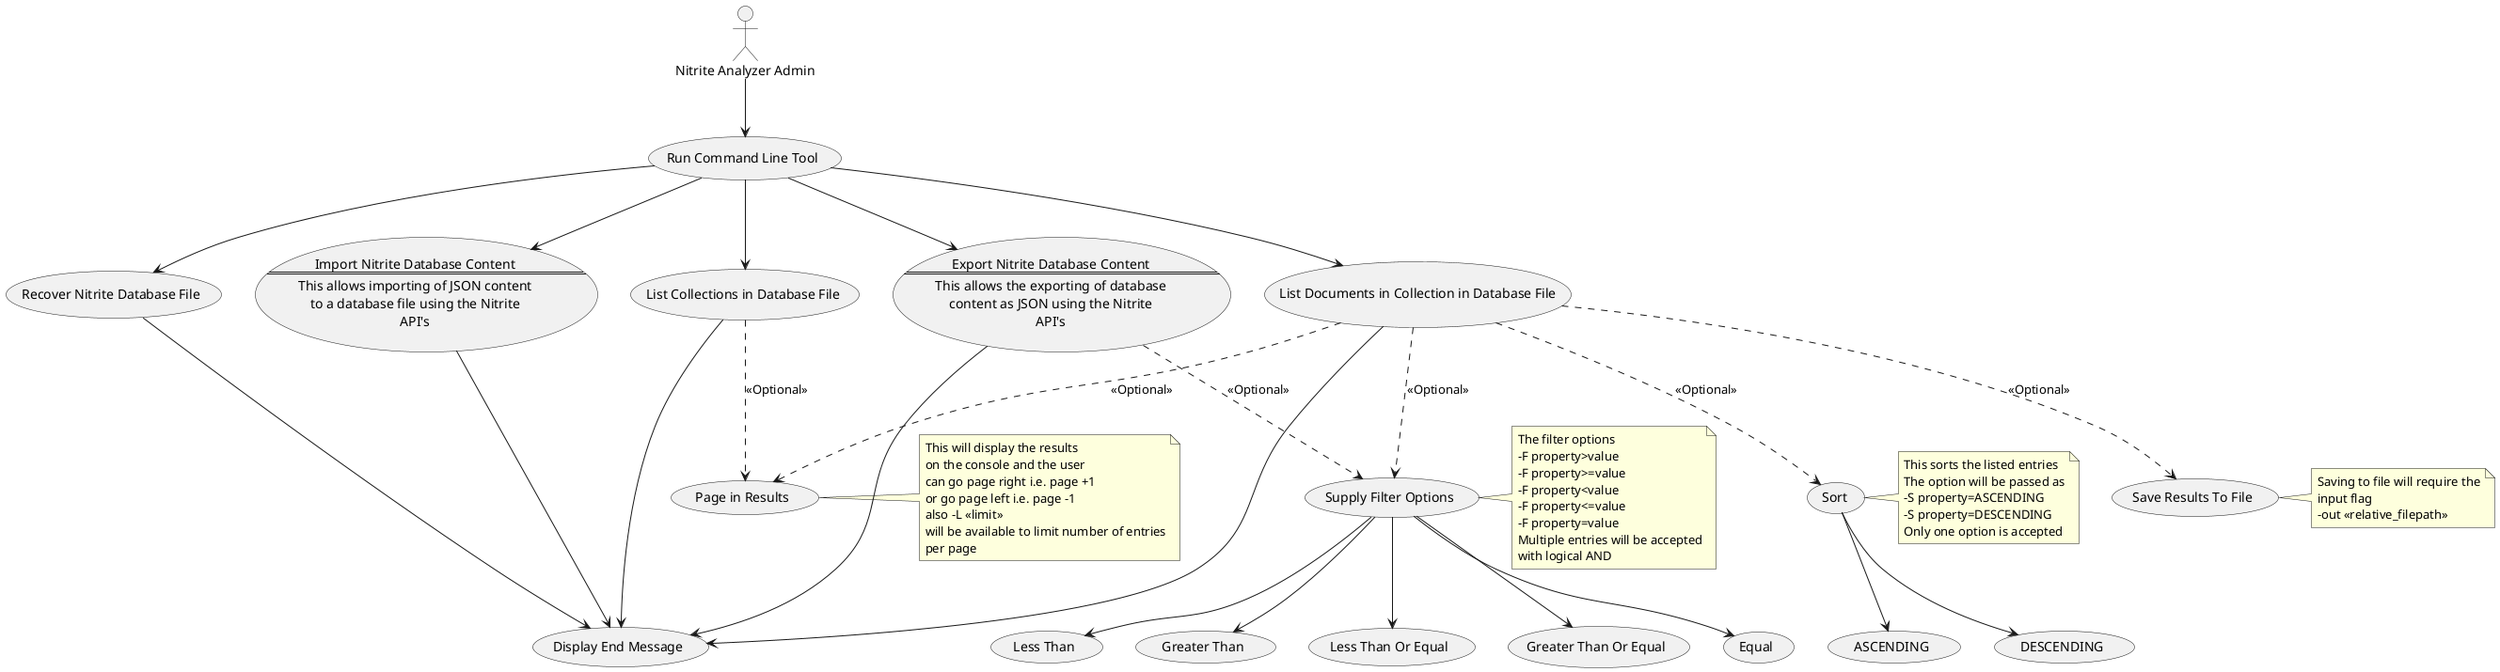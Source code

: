 @startuml
'https://plantuml.com/use-case-diagram

:Nitrite Analyzer Admin: as admin

(Run Command Line Tool) as start
(Display End Message) as end


usecase export as "
Export Nitrite Database Content
==
This allows the exporting of database
content as JSON using the Nitrite
API's
"
usecase import as "
Import Nitrite Database Content
==
This allows importing of JSON content
to a database file using the Nitrite
API's
"
(Recover Nitrite Database File) as recover
(List Collections in Database File) as listCollections
(List Documents in Collection in Database File) as listDocuments
(Supply Filter Options) as filter
(Save Results To File) as save
(Sort) as sort
(Page in Results) as page

admin --> start

start --> export
start --> listDocuments
start --> import
start --> recover
start --> listCollections

export ..> filter : <<Optional>>
listDocuments ..> filter : <<Optional>>
listDocuments ..> sort : <<Optional>>
listDocuments ..> save : <<Optional>>
listDocuments ..> page : <<Optional>>
listCollections ..> page : <<Optional>>



note right of filter
The filter options
-F property>value
-F property>=value
-F property<value
-F property<=value
-F property=value
Multiple entries will be accepted
with logical AND
end note

note right of sort
This sorts the listed entries
The option will be passed as
-S property=ASCENDING
-S property=DESCENDING
Only one option is accepted
end note

note right of save
Saving to file will require the
input flag
-out <<relative_filepath>>
end note

note right of page
This will display the results
on the console and the user
can go page right i.e. page +1
or go page left i.e. page -1
also -L <<limit>>
will be available to limit number of entries
per page
end note

(Less Than) as LT
(Greater Than) as GT
(Less Than Or Equal) as LE
(Greater Than Or Equal) as GE
(Equal) as EQ

(ASCENDING) as ASC
(DESCENDING) as DESC

filter --> LT
filter --> LE
filter --> GT
filter --> GE
filter --> EQ

sort --> ASC
sort --> DESC

export ---> end
listDocuments ---> end
import ---> end
recover ---> end
listCollections ---> end



@enduml